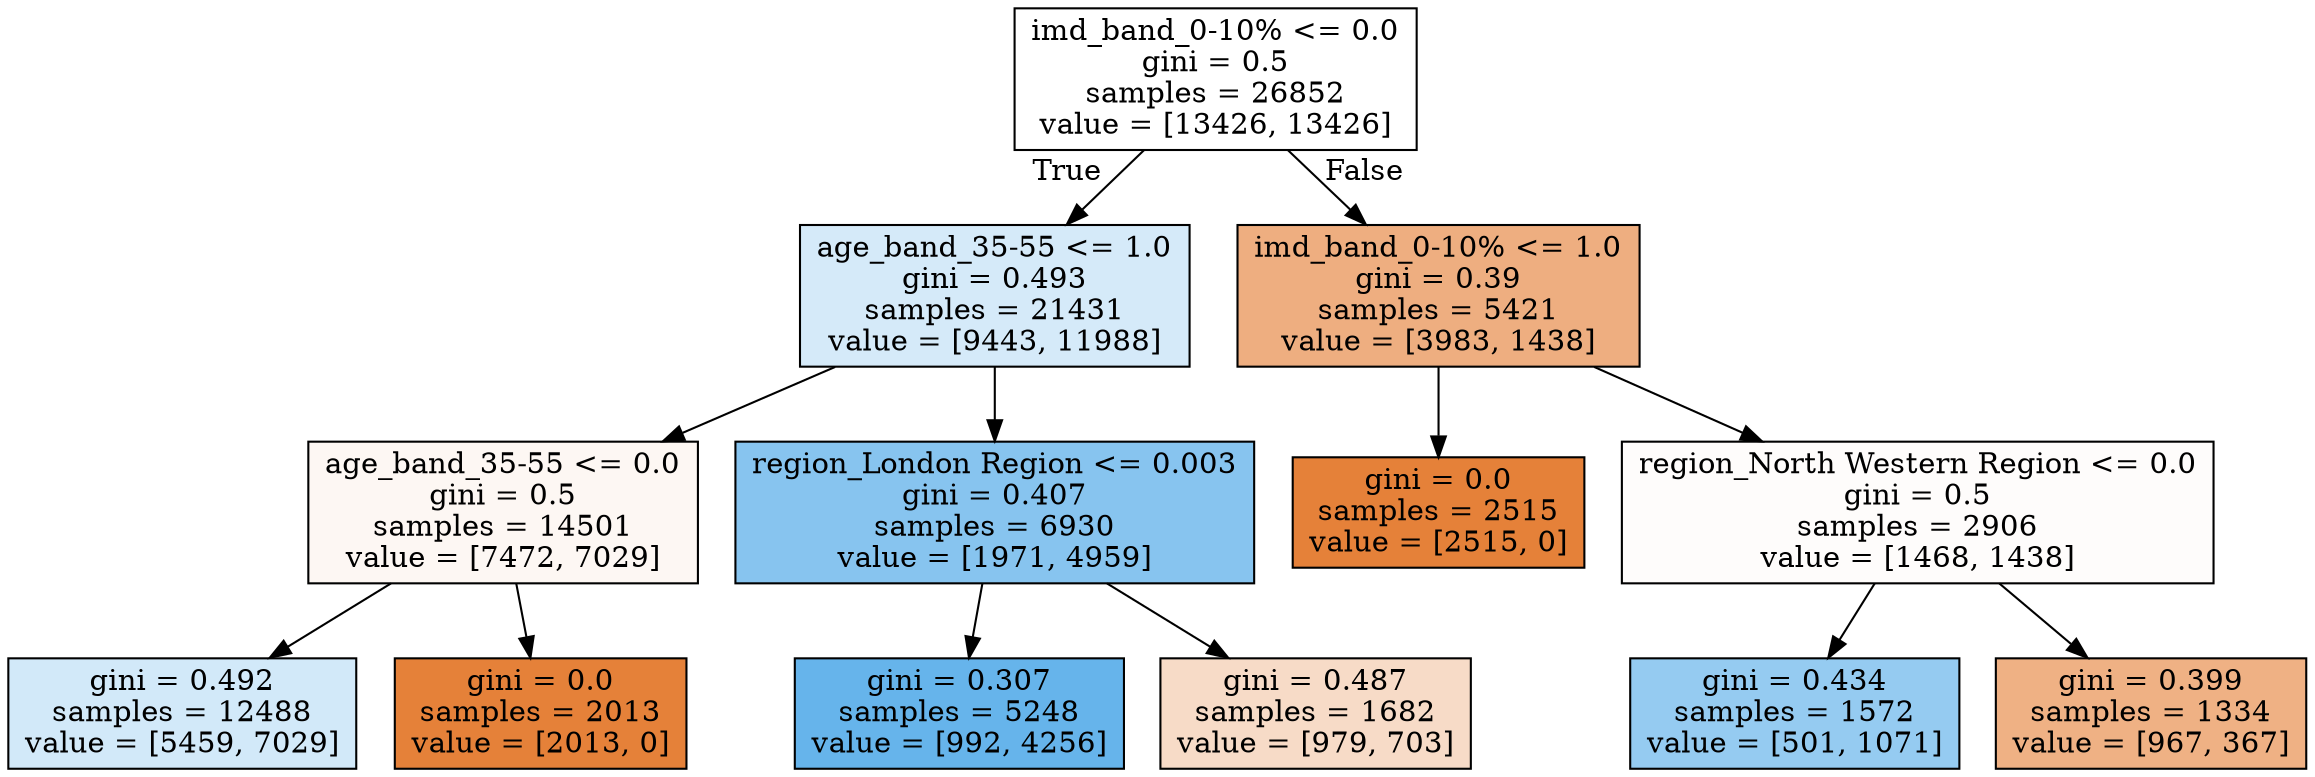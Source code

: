 digraph Tree {
node [shape=box, style="filled", color="black"] ;
0 [label="imd_band_0-10% <= 0.0\ngini = 0.5\nsamples = 26852\nvalue = [13426, 13426]", fillcolor="#e5813900"] ;
1 [label="age_band_35-55 <= 1.0\ngini = 0.493\nsamples = 21431\nvalue = [9443, 11988]", fillcolor="#399de536"] ;
0 -> 1 [labeldistance=2.5, labelangle=45, headlabel="True"] ;
2 [label="age_band_35-55 <= 0.0\ngini = 0.5\nsamples = 14501\nvalue = [7472, 7029]", fillcolor="#e581390f"] ;
1 -> 2 ;
3 [label="gini = 0.492\nsamples = 12488\nvalue = [5459, 7029]", fillcolor="#399de539"] ;
2 -> 3 ;
4 [label="gini = 0.0\nsamples = 2013\nvalue = [2013, 0]", fillcolor="#e58139ff"] ;
2 -> 4 ;
5 [label="region_London Region <= 0.003\ngini = 0.407\nsamples = 6930\nvalue = [1971, 4959]", fillcolor="#399de59a"] ;
1 -> 5 ;
6 [label="gini = 0.307\nsamples = 5248\nvalue = [992, 4256]", fillcolor="#399de5c4"] ;
5 -> 6 ;
7 [label="gini = 0.487\nsamples = 1682\nvalue = [979, 703]", fillcolor="#e5813948"] ;
5 -> 7 ;
8 [label="imd_band_0-10% <= 1.0\ngini = 0.39\nsamples = 5421\nvalue = [3983, 1438]", fillcolor="#e58139a3"] ;
0 -> 8 [labeldistance=2.5, labelangle=-45, headlabel="False"] ;
9 [label="gini = 0.0\nsamples = 2515\nvalue = [2515, 0]", fillcolor="#e58139ff"] ;
8 -> 9 ;
10 [label="region_North Western Region <= 0.0\ngini = 0.5\nsamples = 2906\nvalue = [1468, 1438]", fillcolor="#e5813905"] ;
8 -> 10 ;
11 [label="gini = 0.434\nsamples = 1572\nvalue = [501, 1071]", fillcolor="#399de588"] ;
10 -> 11 ;
12 [label="gini = 0.399\nsamples = 1334\nvalue = [967, 367]", fillcolor="#e581399e"] ;
10 -> 12 ;
}
